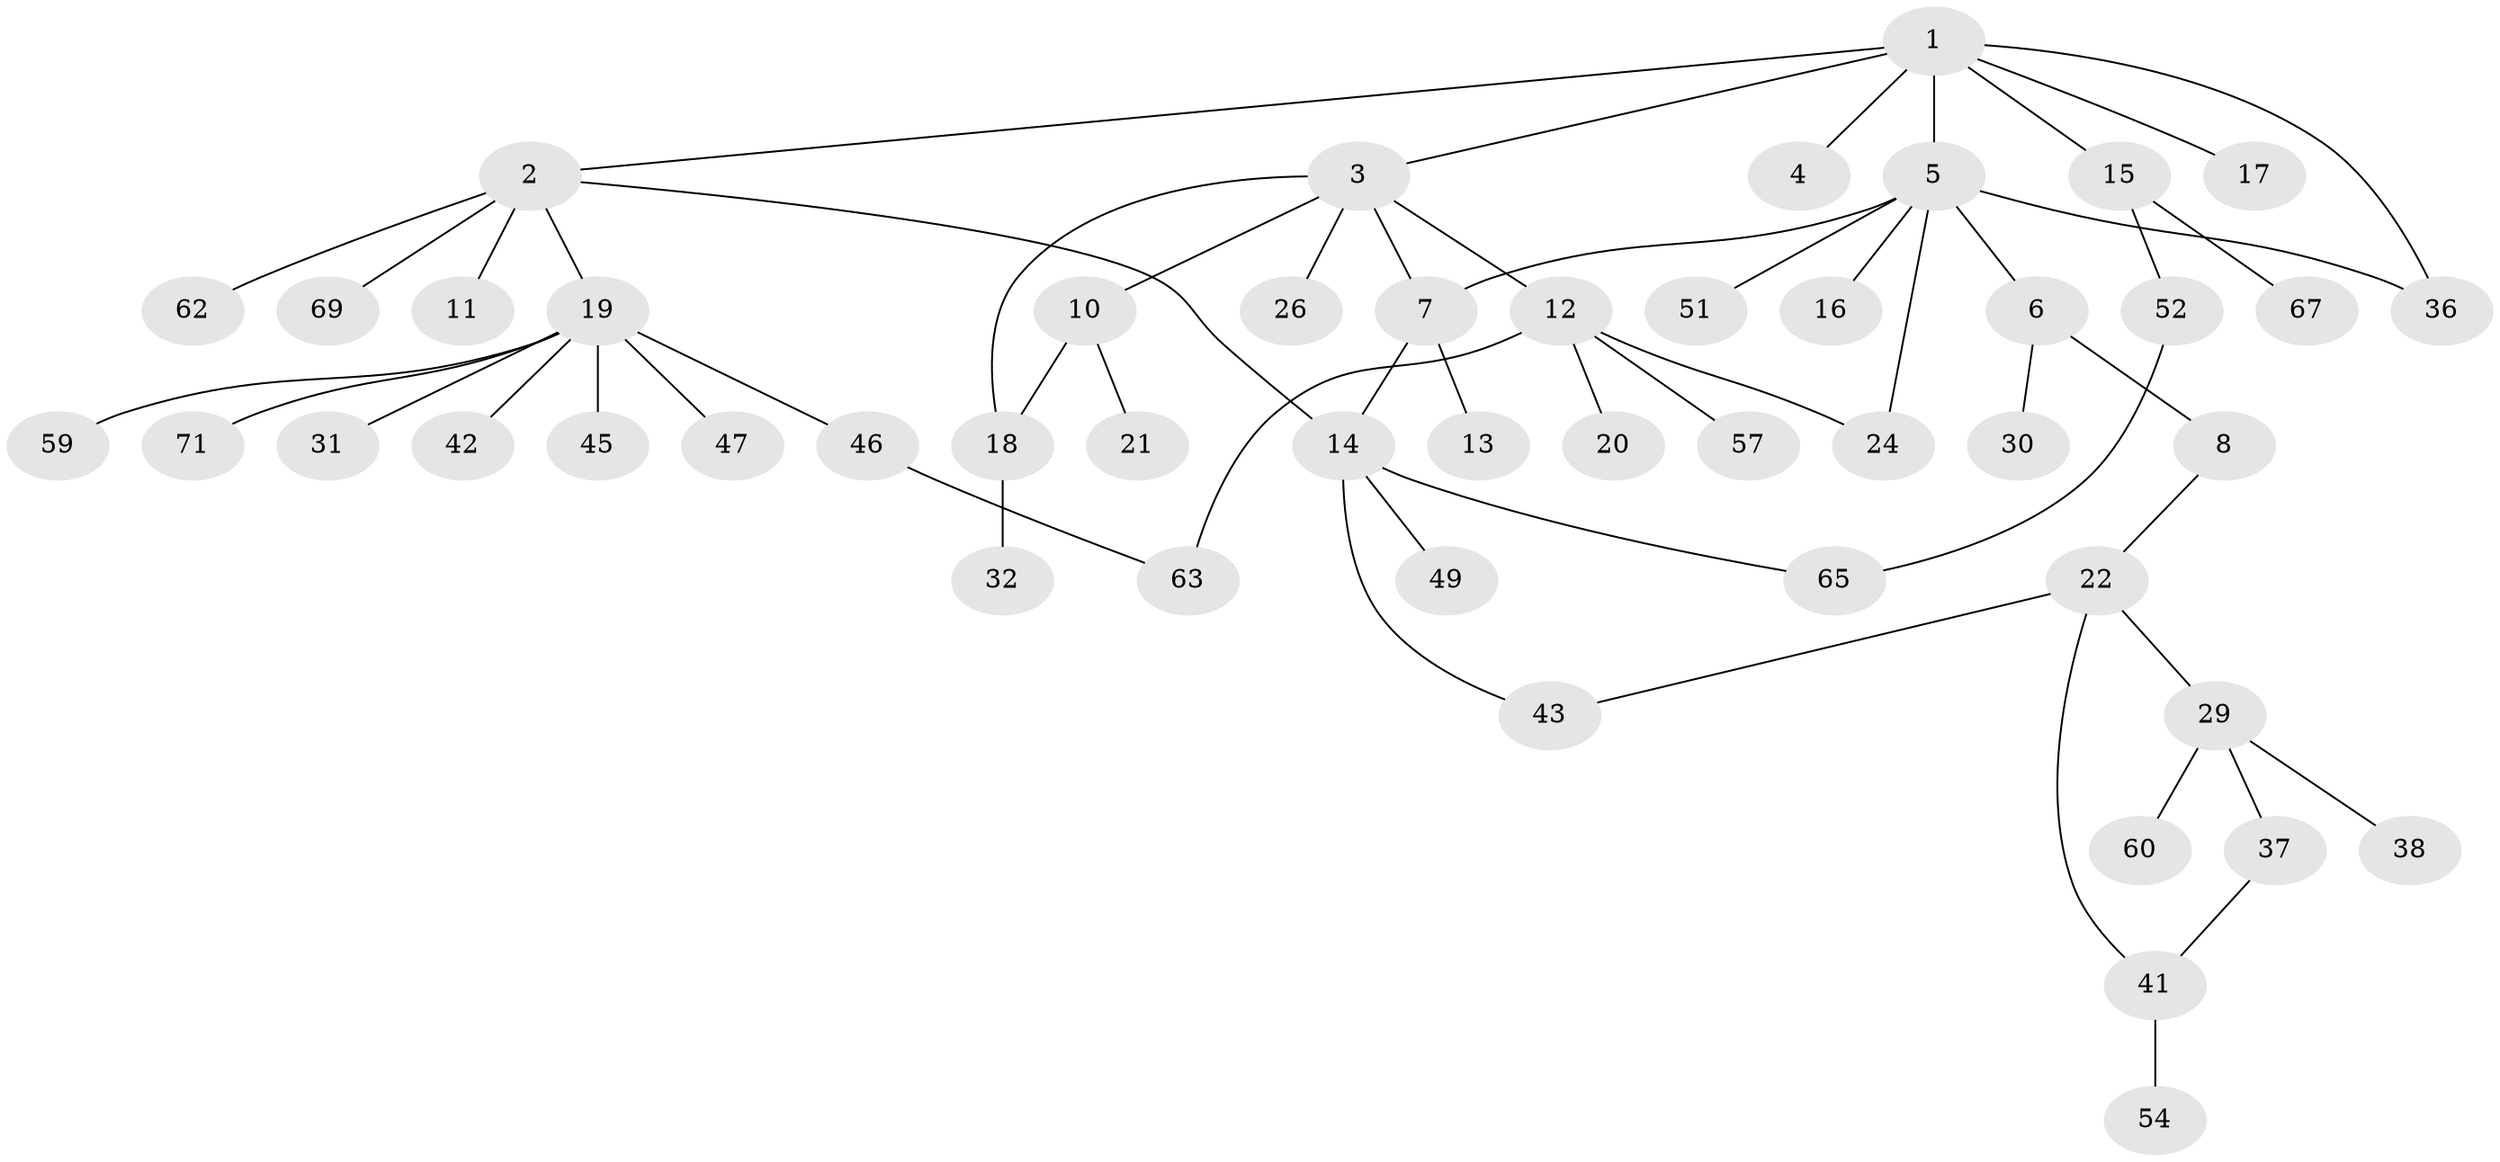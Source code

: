 // original degree distribution, {7: 0.027777777777777776, 5: 0.027777777777777776, 1: 0.4444444444444444, 6: 0.027777777777777776, 3: 0.1388888888888889, 4: 0.09722222222222222, 2: 0.2361111111111111}
// Generated by graph-tools (version 1.1) at 2025/41/03/06/25 10:41:26]
// undirected, 49 vertices, 57 edges
graph export_dot {
graph [start="1"]
  node [color=gray90,style=filled];
  1 [super="+9"];
  2 [super="+53"];
  3 [super="+33"];
  4;
  5 [super="+23"];
  6 [super="+27"];
  7 [super="+61"];
  8;
  10 [super="+35"];
  11 [super="+72"];
  12 [super="+28"];
  13;
  14 [super="+40"];
  15 [super="+39"];
  16;
  17;
  18;
  19 [super="+25"];
  20;
  21 [super="+56"];
  22 [super="+48"];
  24 [super="+50"];
  26;
  29 [super="+34"];
  30;
  31;
  32 [super="+58"];
  36 [super="+44"];
  37;
  38;
  41 [super="+66"];
  42;
  43 [super="+55"];
  45;
  46;
  47 [super="+70"];
  49;
  51;
  52;
  54;
  57;
  59;
  60;
  62;
  63 [super="+64"];
  65 [super="+68"];
  67;
  69;
  71;
  1 -- 2;
  1 -- 3;
  1 -- 4;
  1 -- 5;
  1 -- 17;
  1 -- 36;
  1 -- 15;
  2 -- 11;
  2 -- 19;
  2 -- 69;
  2 -- 62;
  2 -- 14;
  3 -- 10;
  3 -- 12;
  3 -- 26;
  3 -- 18;
  3 -- 7;
  5 -- 6;
  5 -- 7;
  5 -- 16;
  5 -- 36;
  5 -- 24;
  5 -- 51;
  6 -- 8;
  6 -- 30;
  7 -- 13;
  7 -- 14;
  8 -- 22;
  10 -- 18;
  10 -- 21;
  12 -- 20;
  12 -- 63;
  12 -- 57;
  12 -- 24;
  14 -- 65;
  14 -- 49;
  14 -- 43;
  15 -- 52;
  15 -- 67;
  18 -- 32;
  19 -- 45;
  19 -- 46;
  19 -- 47;
  19 -- 59;
  19 -- 42;
  19 -- 31;
  19 -- 71;
  22 -- 29;
  22 -- 43;
  22 -- 41;
  29 -- 37;
  29 -- 60;
  29 -- 38;
  37 -- 41;
  41 -- 54;
  46 -- 63;
  52 -- 65;
}
